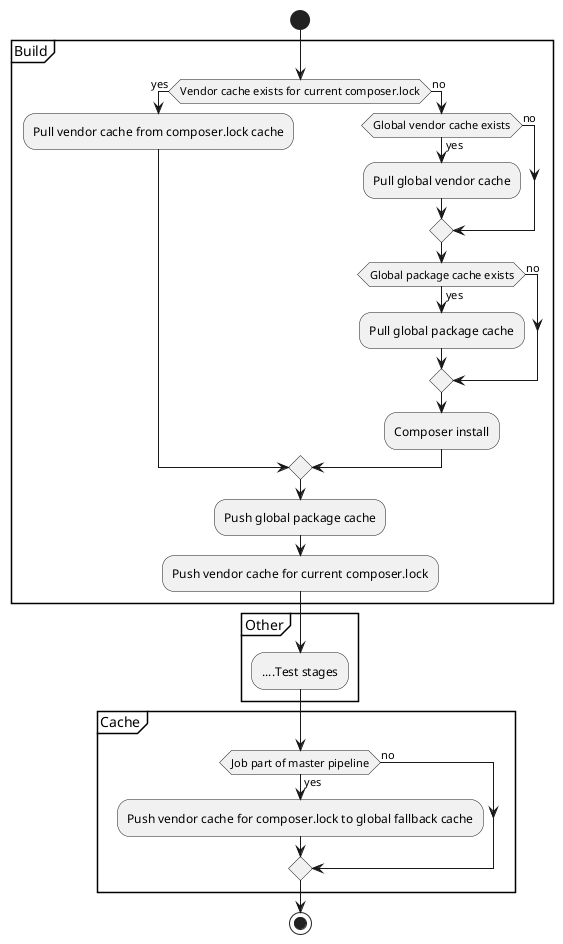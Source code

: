 @startuml

start
    partition "Build" {
        if (Vendor cache exists for current composer.lock) then (yes)
            :Pull vendor cache from composer.lock cache;
        else (no)
            if (Global vendor cache exists) then (yes)
                :Pull global vendor cache;
            else (no)
            endif
            if (Global package cache exists) then (yes)
                :Pull global package cache;
            else (no)
            endif
            :Composer install;
        endif
        :Push global package cache;
        :Push vendor cache for current composer.lock;
    }
    partition "Other" {
        :....Test stages;
    }
    partition "Cache" {
        if (Job part of master pipeline) then (yes)
            :Push vendor cache for composer.lock to global fallback cache;
        else (no)
        endif
    }
stop

@enduml